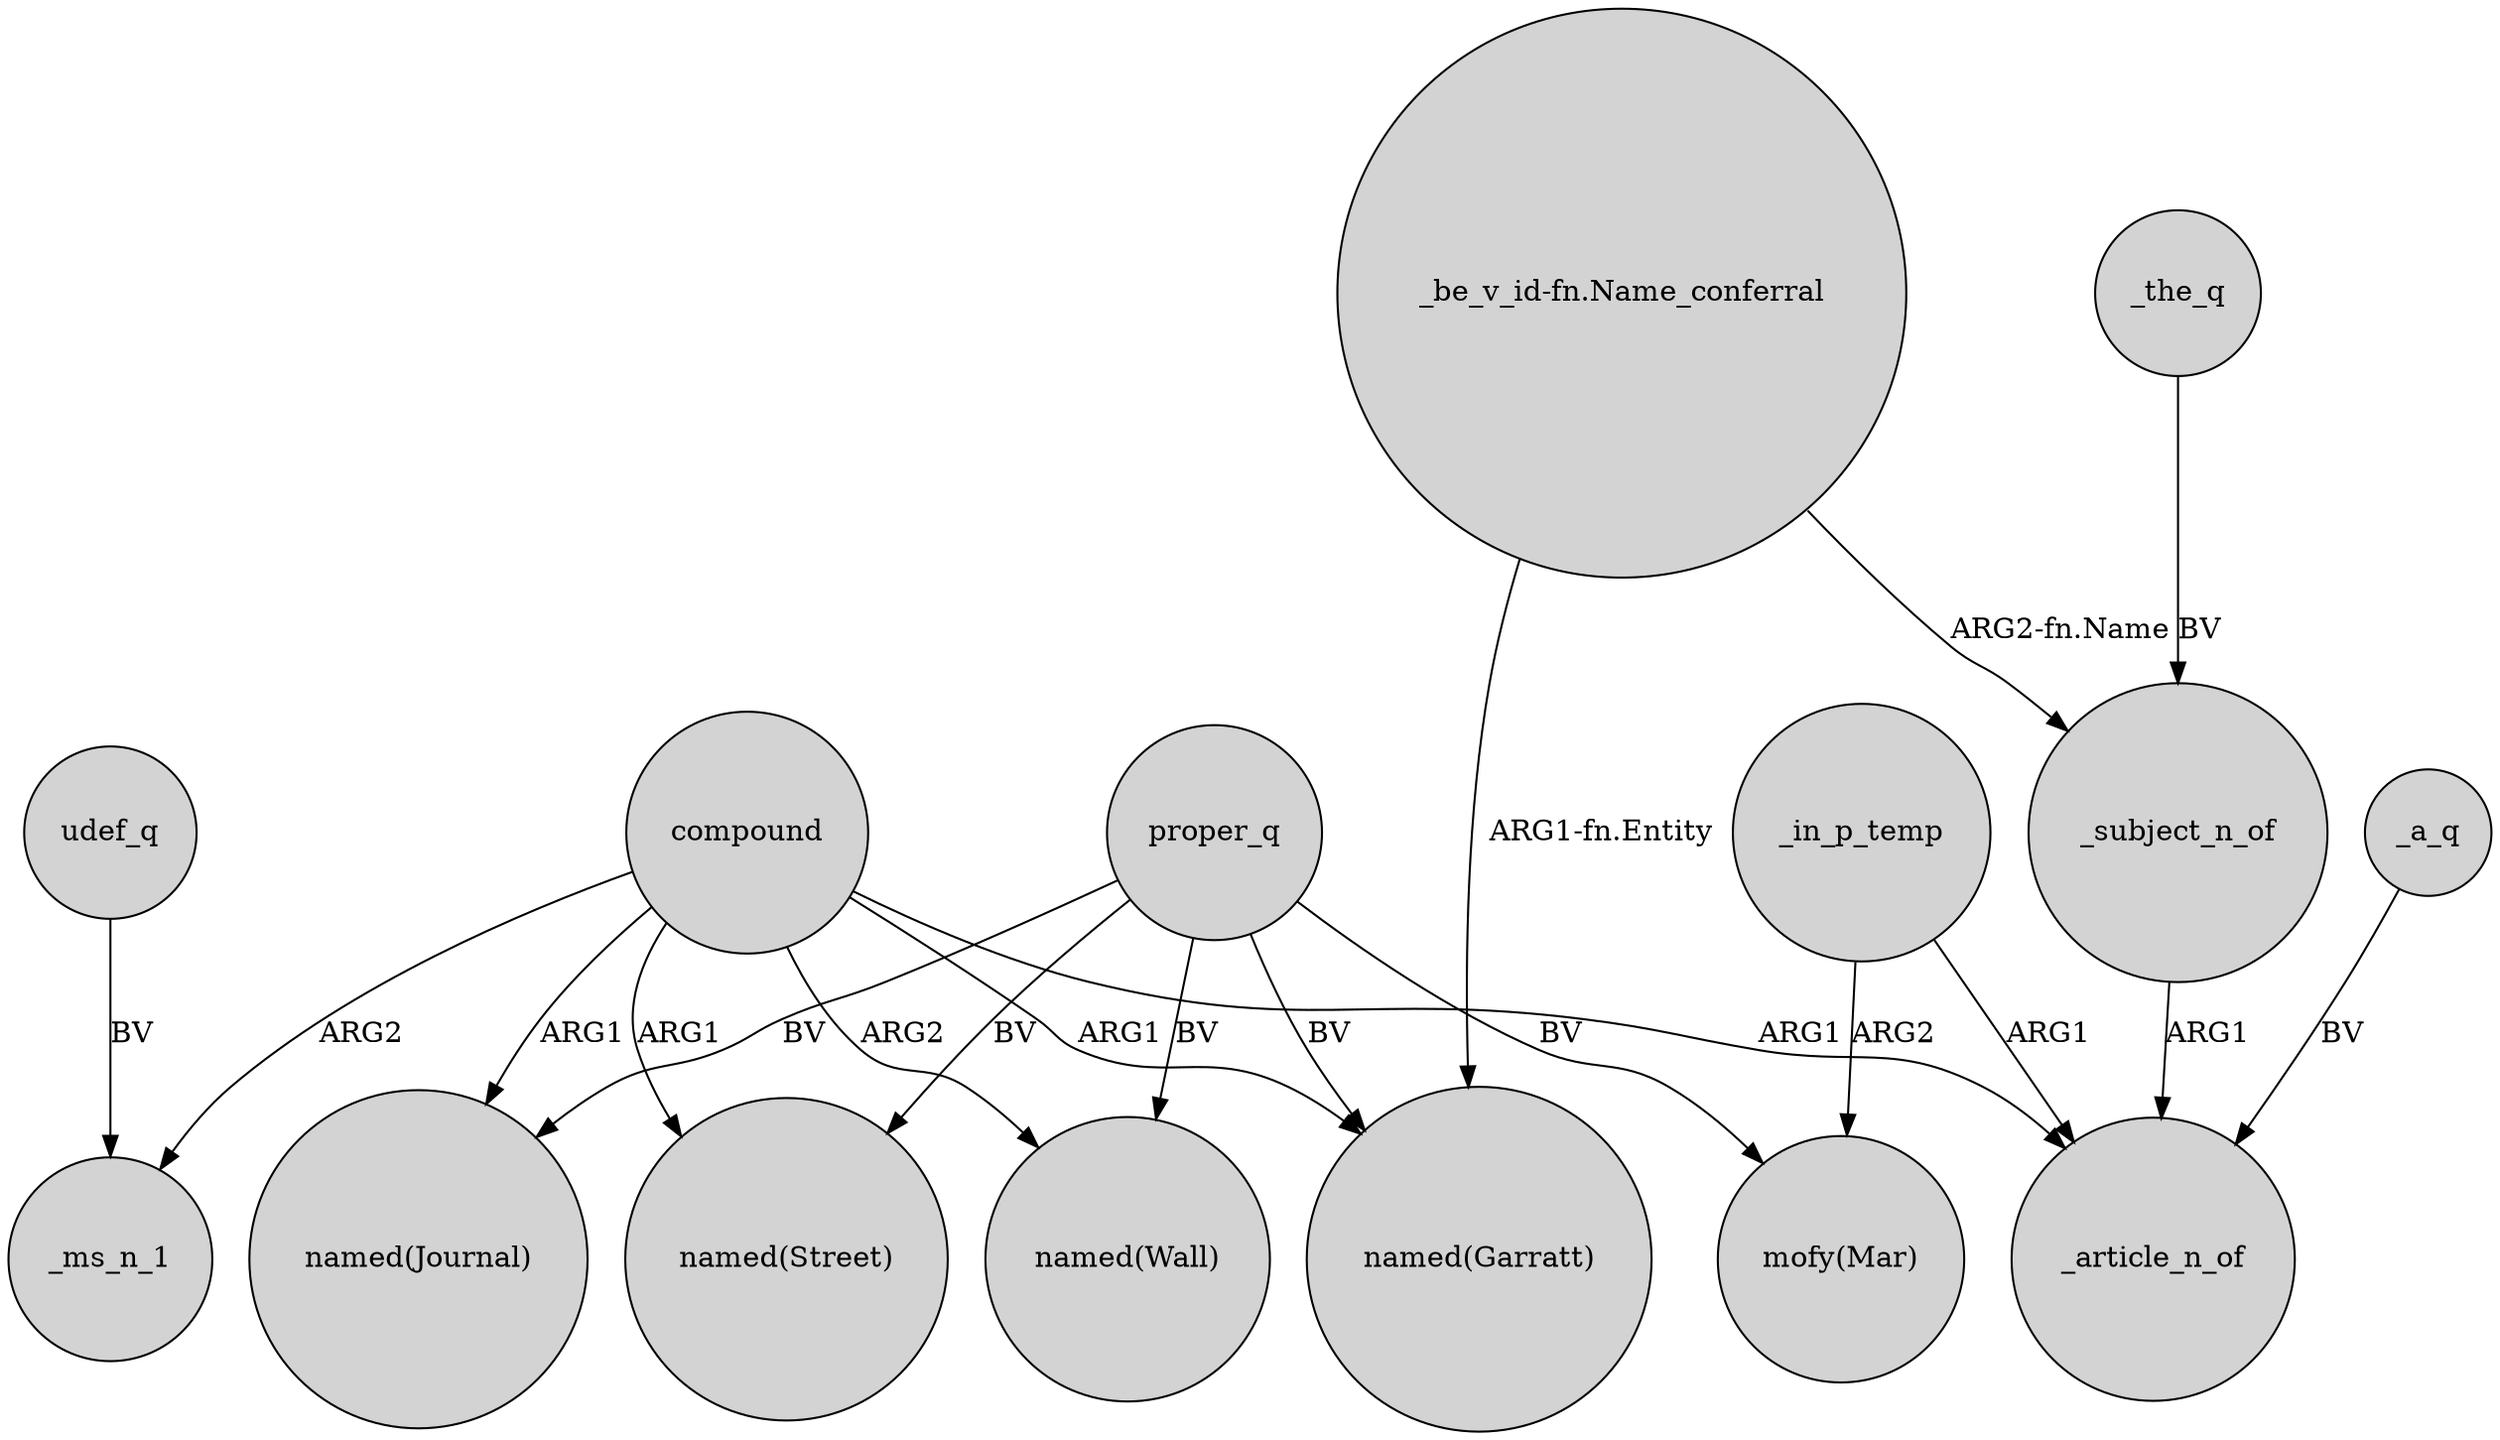 digraph {
	node [shape=circle style=filled]
	compound -> _ms_n_1 [label=ARG2]
	compound -> "named(Garratt)" [label=ARG1]
	compound -> _article_n_of [label=ARG1]
	_in_p_temp -> "mofy(Mar)" [label=ARG2]
	proper_q -> "named(Garratt)" [label=BV]
	compound -> "named(Journal)" [label=ARG1]
	"_be_v_id-fn.Name_conferral" -> "named(Garratt)" [label="ARG1-fn.Entity"]
	_in_p_temp -> _article_n_of [label=ARG1]
	compound -> "named(Wall)" [label=ARG2]
	compound -> "named(Street)" [label=ARG1]
	_a_q -> _article_n_of [label=BV]
	"_be_v_id-fn.Name_conferral" -> _subject_n_of [label="ARG2-fn.Name"]
	udef_q -> _ms_n_1 [label=BV]
	_the_q -> _subject_n_of [label=BV]
	proper_q -> "mofy(Mar)" [label=BV]
	proper_q -> "named(Wall)" [label=BV]
	proper_q -> "named(Street)" [label=BV]
	proper_q -> "named(Journal)" [label=BV]
	_subject_n_of -> _article_n_of [label=ARG1]
}
